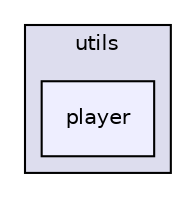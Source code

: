 digraph "src/utils/player" {
  compound=true
  node [ fontsize="10", fontname="Helvetica"];
  edge [ labelfontsize="10", labelfontname="Helvetica"];
  subgraph clusterdir_313caf1132e152dd9b58bea13a4052ca {
    graph [ bgcolor="#ddddee", pencolor="black", label="utils" fontname="Helvetica", fontsize="10", URL="dir_313caf1132e152dd9b58bea13a4052ca.html"]
  dir_ae6ef14981918a1f9fd474360960f22d [shape=box, label="player", style="filled", fillcolor="#eeeeff", pencolor="black", URL="dir_ae6ef14981918a1f9fd474360960f22d.html"];
  }
}
